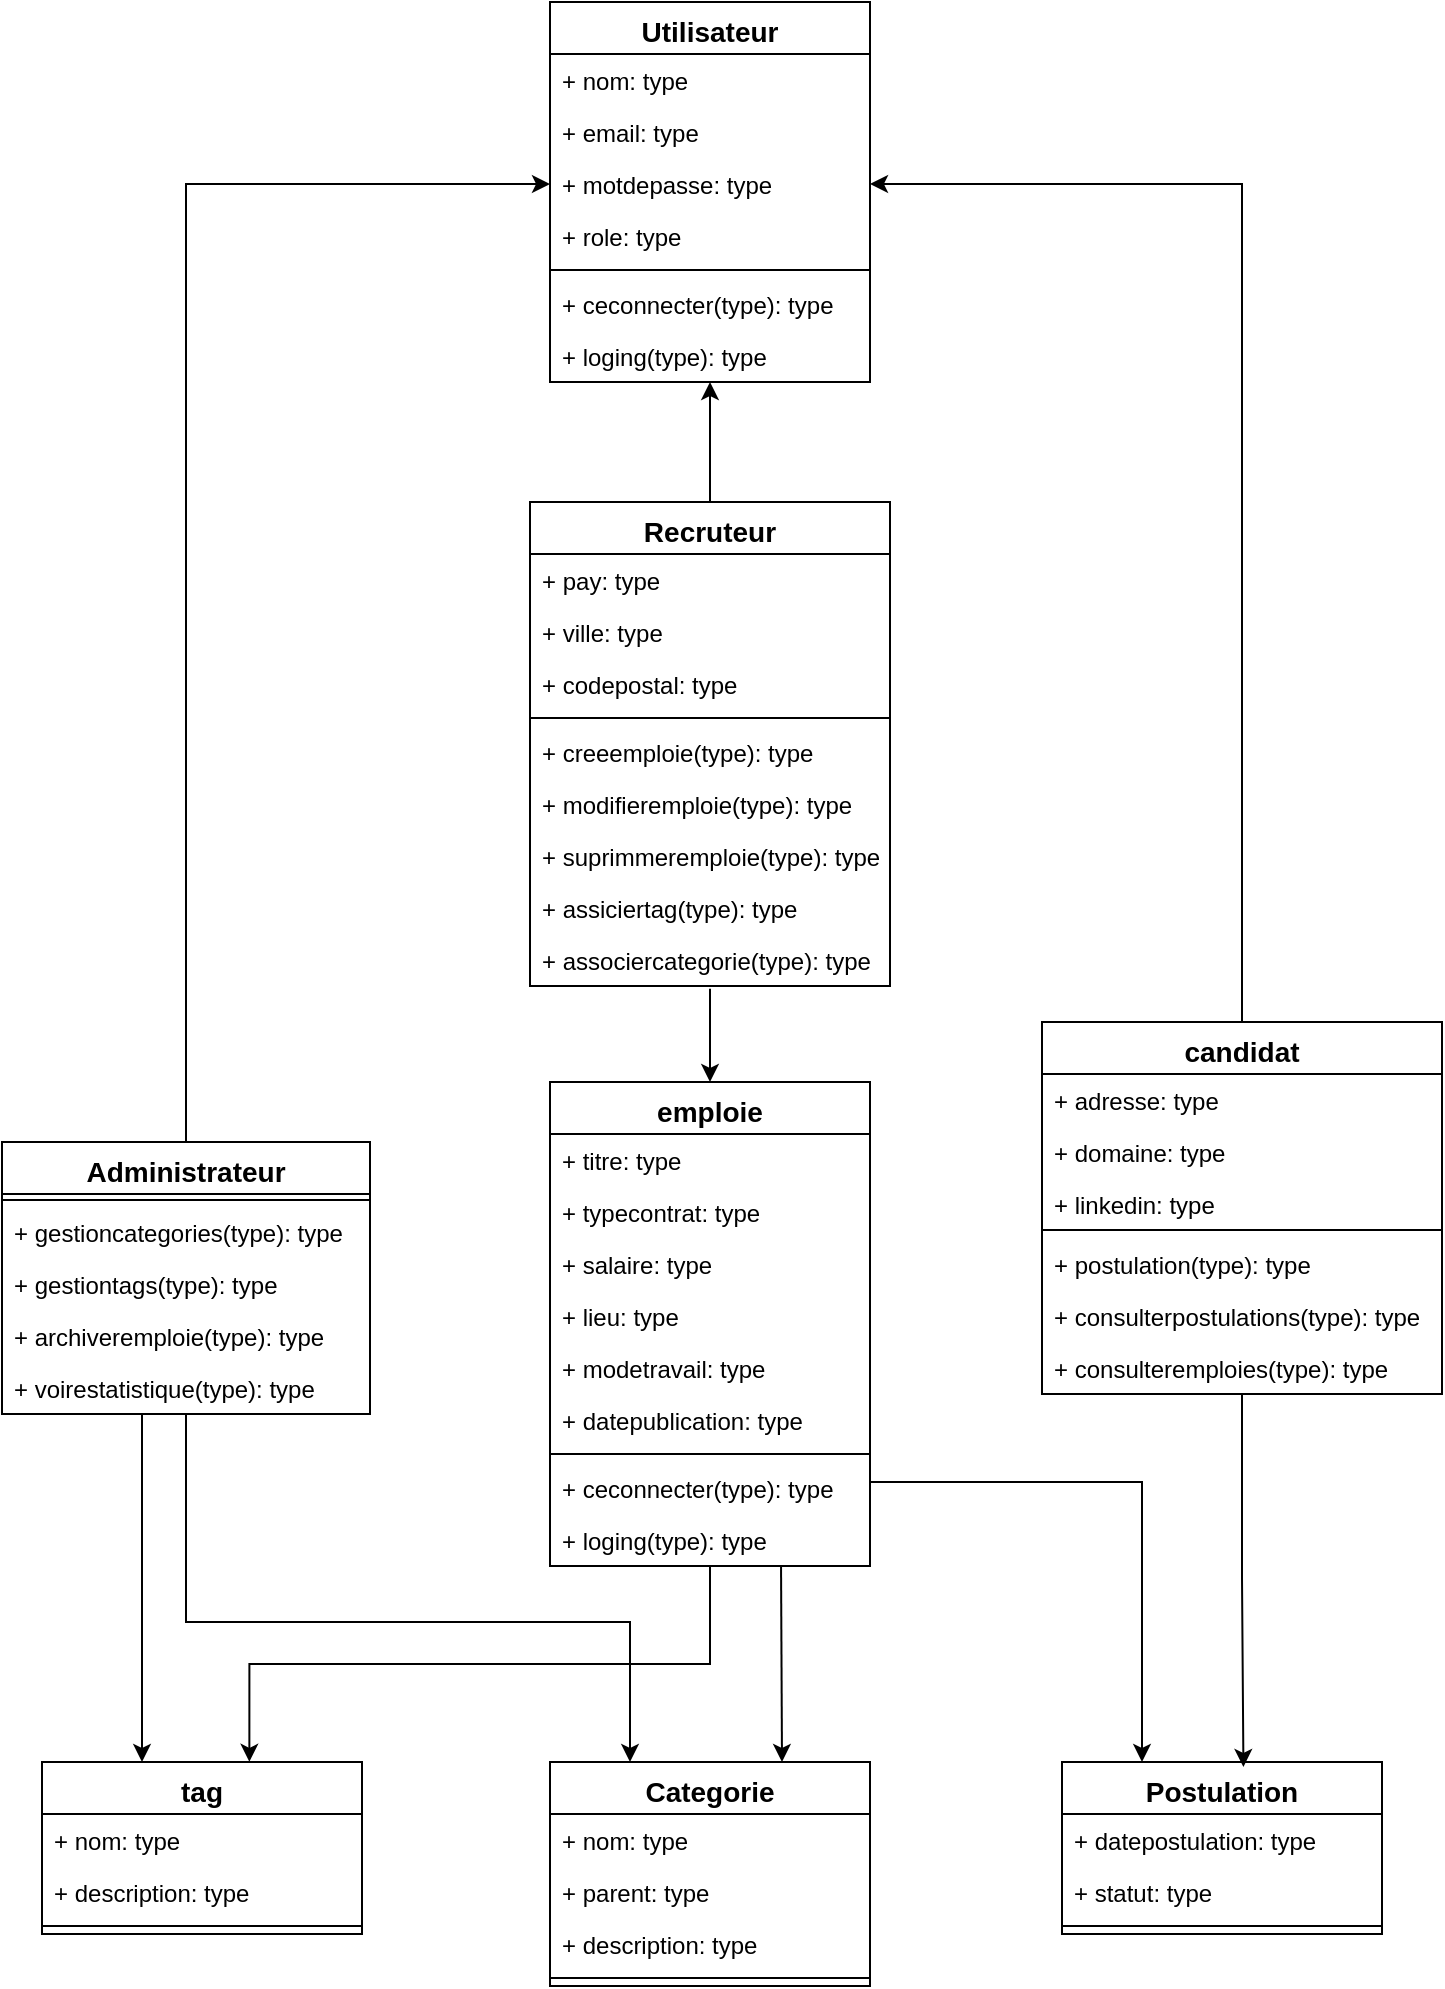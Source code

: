 <mxfile version="26.0.2">
  <diagram id="C5RBs43oDa-KdzZeNtuy" name="Page-1">
    <mxGraphModel dx="1518" dy="624" grid="1" gridSize="10" guides="1" tooltips="1" connect="1" arrows="1" fold="1" page="1" pageScale="1" pageWidth="827" pageHeight="1169" math="0" shadow="0">
      <root>
        <mxCell id="WIyWlLk6GJQsqaUBKTNV-0" />
        <mxCell id="WIyWlLk6GJQsqaUBKTNV-1" parent="WIyWlLk6GJQsqaUBKTNV-0" />
        <mxCell id="IBSQAU1vM00DICBWO_Ty-4" value="&lt;font style=&quot;font-size: 14px;&quot;&gt;Utilisateur&lt;/font&gt;" style="swimlane;fontStyle=1;align=center;verticalAlign=top;childLayout=stackLayout;horizontal=1;startSize=26;horizontalStack=0;resizeParent=1;resizeParentMax=0;resizeLast=0;collapsible=1;marginBottom=0;whiteSpace=wrap;html=1;" vertex="1" parent="WIyWlLk6GJQsqaUBKTNV-1">
          <mxGeometry x="334" y="60" width="160" height="190" as="geometry" />
        </mxCell>
        <mxCell id="IBSQAU1vM00DICBWO_Ty-5" value="+ nom: type" style="text;strokeColor=none;fillColor=none;align=left;verticalAlign=top;spacingLeft=4;spacingRight=4;overflow=hidden;rotatable=0;points=[[0,0.5],[1,0.5]];portConstraint=eastwest;whiteSpace=wrap;html=1;" vertex="1" parent="IBSQAU1vM00DICBWO_Ty-4">
          <mxGeometry y="26" width="160" height="26" as="geometry" />
        </mxCell>
        <mxCell id="IBSQAU1vM00DICBWO_Ty-14" value="+ email: type" style="text;strokeColor=none;fillColor=none;align=left;verticalAlign=top;spacingLeft=4;spacingRight=4;overflow=hidden;rotatable=0;points=[[0,0.5],[1,0.5]];portConstraint=eastwest;whiteSpace=wrap;html=1;" vertex="1" parent="IBSQAU1vM00DICBWO_Ty-4">
          <mxGeometry y="52" width="160" height="26" as="geometry" />
        </mxCell>
        <mxCell id="IBSQAU1vM00DICBWO_Ty-16" value="+ motdepasse: type" style="text;strokeColor=none;fillColor=none;align=left;verticalAlign=top;spacingLeft=4;spacingRight=4;overflow=hidden;rotatable=0;points=[[0,0.5],[1,0.5]];portConstraint=eastwest;whiteSpace=wrap;html=1;" vertex="1" parent="IBSQAU1vM00DICBWO_Ty-4">
          <mxGeometry y="78" width="160" height="26" as="geometry" />
        </mxCell>
        <mxCell id="IBSQAU1vM00DICBWO_Ty-15" value="+ role: type" style="text;strokeColor=none;fillColor=none;align=left;verticalAlign=top;spacingLeft=4;spacingRight=4;overflow=hidden;rotatable=0;points=[[0,0.5],[1,0.5]];portConstraint=eastwest;whiteSpace=wrap;html=1;" vertex="1" parent="IBSQAU1vM00DICBWO_Ty-4">
          <mxGeometry y="104" width="160" height="26" as="geometry" />
        </mxCell>
        <mxCell id="IBSQAU1vM00DICBWO_Ty-6" value="" style="line;strokeWidth=1;fillColor=none;align=left;verticalAlign=middle;spacingTop=-1;spacingLeft=3;spacingRight=3;rotatable=0;labelPosition=right;points=[];portConstraint=eastwest;strokeColor=inherit;" vertex="1" parent="IBSQAU1vM00DICBWO_Ty-4">
          <mxGeometry y="130" width="160" height="8" as="geometry" />
        </mxCell>
        <mxCell id="IBSQAU1vM00DICBWO_Ty-7" value="+ ceconnecter(type): type" style="text;strokeColor=none;fillColor=none;align=left;verticalAlign=top;spacingLeft=4;spacingRight=4;overflow=hidden;rotatable=0;points=[[0,0.5],[1,0.5]];portConstraint=eastwest;whiteSpace=wrap;html=1;" vertex="1" parent="IBSQAU1vM00DICBWO_Ty-4">
          <mxGeometry y="138" width="160" height="26" as="geometry" />
        </mxCell>
        <mxCell id="IBSQAU1vM00DICBWO_Ty-12" value="+ loging(type): type" style="text;strokeColor=none;fillColor=none;align=left;verticalAlign=top;spacingLeft=4;spacingRight=4;overflow=hidden;rotatable=0;points=[[0,0.5],[1,0.5]];portConstraint=eastwest;whiteSpace=wrap;html=1;" vertex="1" parent="IBSQAU1vM00DICBWO_Ty-4">
          <mxGeometry y="164" width="160" height="26" as="geometry" />
        </mxCell>
        <mxCell id="IBSQAU1vM00DICBWO_Ty-20" value="&lt;span style=&quot;box-sizing: border-box; border: 0px solid; --tw-border-spacing-x: 0; --tw-border-spacing-y: 0; --tw-translate-x: 0; --tw-translate-y: 0; --tw-rotate: 0; --tw-skew-x: 0; --tw-skew-y: 0; --tw-scale-x: 1; --tw-scale-y: 1; --tw-pan-x: ; --tw-pan-y: ; --tw-pinch-zoom: ; --tw-scroll-snap-strictness: proximity; --tw-gradient-from-position: ; --tw-gradient-via-position: ; --tw-gradient-to-position: ; --tw-ordinal: ; --tw-slashed-zero: ; --tw-numeric-figure: ; --tw-numeric-spacing: ; --tw-numeric-fraction: ; --tw-ring-inset: ; --tw-ring-offset-width: 0px; --tw-ring-offset-color: light-dark(#fff, #000000); --tw-ring-color: light-dark(rgba(59,130,246,.5), #4c89ec); --tw-ring-offset-shadow: 0 0 #0000; --tw-ring-shadow: 0 0 #0000; --tw-shadow: 0 0 #0000; --tw-shadow-colored: 0 0 #0000; --tw-blur: ; --tw-brightness: ; --tw-contrast: ; --tw-grayscale: ; --tw-hue-rotate: ; --tw-invert: ; --tw-saturate: ; --tw-sepia: ; --tw-drop-shadow: ; --tw-backdrop-blur: ; --tw-backdrop-brightness: ; --tw-backdrop-contrast: ; --tw-backdrop-grayscale: ; --tw-backdrop-hue-rotate: ; --tw-backdrop-invert: ; --tw-backdrop-opacity: ; --tw-backdrop-saturate: ; --tw-backdrop-sepia: ; --tw-contain-size: ; --tw-contain-layout: ; --tw-contain-paint: ; --tw-contain-style: ; font-weight: bolder; font-family: &amp;quot;Nunito Sans&amp;quot;, sans-serif; font-size: 14px; text-align: start; white-space-collapse: preserve; background-color: rgb(255, 255, 255);&quot;&gt;Recruteur&lt;/span&gt;" style="swimlane;fontStyle=1;align=center;verticalAlign=top;childLayout=stackLayout;horizontal=1;startSize=26;horizontalStack=0;resizeParent=1;resizeParentMax=0;resizeLast=0;collapsible=1;marginBottom=0;whiteSpace=wrap;html=1;" vertex="1" parent="WIyWlLk6GJQsqaUBKTNV-1">
          <mxGeometry x="324" y="310" width="180" height="242" as="geometry" />
        </mxCell>
        <mxCell id="IBSQAU1vM00DICBWO_Ty-22" value="+ pay: type" style="text;strokeColor=none;fillColor=none;align=left;verticalAlign=top;spacingLeft=4;spacingRight=4;overflow=hidden;rotatable=0;points=[[0,0.5],[1,0.5]];portConstraint=eastwest;whiteSpace=wrap;html=1;" vertex="1" parent="IBSQAU1vM00DICBWO_Ty-20">
          <mxGeometry y="26" width="180" height="26" as="geometry" />
        </mxCell>
        <mxCell id="IBSQAU1vM00DICBWO_Ty-23" value="+ ville: type" style="text;strokeColor=none;fillColor=none;align=left;verticalAlign=top;spacingLeft=4;spacingRight=4;overflow=hidden;rotatable=0;points=[[0,0.5],[1,0.5]];portConstraint=eastwest;whiteSpace=wrap;html=1;" vertex="1" parent="IBSQAU1vM00DICBWO_Ty-20">
          <mxGeometry y="52" width="180" height="26" as="geometry" />
        </mxCell>
        <mxCell id="IBSQAU1vM00DICBWO_Ty-24" value="+ codepostal: type" style="text;strokeColor=none;fillColor=none;align=left;verticalAlign=top;spacingLeft=4;spacingRight=4;overflow=hidden;rotatable=0;points=[[0,0.5],[1,0.5]];portConstraint=eastwest;whiteSpace=wrap;html=1;" vertex="1" parent="IBSQAU1vM00DICBWO_Ty-20">
          <mxGeometry y="78" width="180" height="26" as="geometry" />
        </mxCell>
        <mxCell id="IBSQAU1vM00DICBWO_Ty-27" value="" style="line;strokeWidth=1;fillColor=none;align=left;verticalAlign=middle;spacingTop=-1;spacingLeft=3;spacingRight=3;rotatable=0;labelPosition=right;points=[];portConstraint=eastwest;strokeColor=inherit;" vertex="1" parent="IBSQAU1vM00DICBWO_Ty-20">
          <mxGeometry y="104" width="180" height="8" as="geometry" />
        </mxCell>
        <mxCell id="IBSQAU1vM00DICBWO_Ty-31" value="+ creeemploie(type): type" style="text;strokeColor=none;fillColor=none;align=left;verticalAlign=top;spacingLeft=4;spacingRight=4;overflow=hidden;rotatable=0;points=[[0,0.5],[1,0.5]];portConstraint=eastwest;whiteSpace=wrap;html=1;" vertex="1" parent="IBSQAU1vM00DICBWO_Ty-20">
          <mxGeometry y="112" width="180" height="26" as="geometry" />
        </mxCell>
        <mxCell id="IBSQAU1vM00DICBWO_Ty-30" value="+ modifieremploie(type): type" style="text;strokeColor=none;fillColor=none;align=left;verticalAlign=top;spacingLeft=4;spacingRight=4;overflow=hidden;rotatable=0;points=[[0,0.5],[1,0.5]];portConstraint=eastwest;whiteSpace=wrap;html=1;" vertex="1" parent="IBSQAU1vM00DICBWO_Ty-20">
          <mxGeometry y="138" width="180" height="26" as="geometry" />
        </mxCell>
        <mxCell id="IBSQAU1vM00DICBWO_Ty-32" value="+ suprimmeremploie(type): type" style="text;strokeColor=none;fillColor=none;align=left;verticalAlign=top;spacingLeft=4;spacingRight=4;overflow=hidden;rotatable=0;points=[[0,0.5],[1,0.5]];portConstraint=eastwest;whiteSpace=wrap;html=1;" vertex="1" parent="IBSQAU1vM00DICBWO_Ty-20">
          <mxGeometry y="164" width="180" height="26" as="geometry" />
        </mxCell>
        <mxCell id="IBSQAU1vM00DICBWO_Ty-28" value="+ assiciertag(type): type" style="text;strokeColor=none;fillColor=none;align=left;verticalAlign=top;spacingLeft=4;spacingRight=4;overflow=hidden;rotatable=0;points=[[0,0.5],[1,0.5]];portConstraint=eastwest;whiteSpace=wrap;html=1;" vertex="1" parent="IBSQAU1vM00DICBWO_Ty-20">
          <mxGeometry y="190" width="180" height="26" as="geometry" />
        </mxCell>
        <mxCell id="IBSQAU1vM00DICBWO_Ty-29" value="+ associercategorie(type): type" style="text;strokeColor=none;fillColor=none;align=left;verticalAlign=top;spacingLeft=4;spacingRight=4;overflow=hidden;rotatable=0;points=[[0,0.5],[1,0.5]];portConstraint=eastwest;whiteSpace=wrap;html=1;" vertex="1" parent="IBSQAU1vM00DICBWO_Ty-20">
          <mxGeometry y="216" width="180" height="26" as="geometry" />
        </mxCell>
        <mxCell id="IBSQAU1vM00DICBWO_Ty-33" value="&lt;span style=&quot;box-sizing: border-box; border: 0px solid; --tw-border-spacing-x: 0; --tw-border-spacing-y: 0; --tw-translate-x: 0; --tw-translate-y: 0; --tw-rotate: 0; --tw-skew-x: 0; --tw-skew-y: 0; --tw-scale-x: 1; --tw-scale-y: 1; --tw-pan-x: ; --tw-pan-y: ; --tw-pinch-zoom: ; --tw-scroll-snap-strictness: proximity; --tw-gradient-from-position: ; --tw-gradient-via-position: ; --tw-gradient-to-position: ; --tw-ordinal: ; --tw-slashed-zero: ; --tw-numeric-figure: ; --tw-numeric-spacing: ; --tw-numeric-fraction: ; --tw-ring-inset: ; --tw-ring-offset-width: 0px; --tw-ring-offset-color: light-dark(#fff, #000000); --tw-ring-color: light-dark(rgba(59,130,246,.5), #4c89ec); --tw-ring-offset-shadow: 0 0 #0000; --tw-ring-shadow: 0 0 #0000; --tw-shadow: 0 0 #0000; --tw-shadow-colored: 0 0 #0000; --tw-blur: ; --tw-brightness: ; --tw-contrast: ; --tw-grayscale: ; --tw-hue-rotate: ; --tw-invert: ; --tw-saturate: ; --tw-sepia: ; --tw-drop-shadow: ; --tw-backdrop-blur: ; --tw-backdrop-brightness: ; --tw-backdrop-contrast: ; --tw-backdrop-grayscale: ; --tw-backdrop-hue-rotate: ; --tw-backdrop-invert: ; --tw-backdrop-opacity: ; --tw-backdrop-saturate: ; --tw-backdrop-sepia: ; --tw-contain-size: ; --tw-contain-layout: ; --tw-contain-paint: ; --tw-contain-style: ; font-weight: bolder; font-family: &amp;quot;Nunito Sans&amp;quot;, sans-serif; font-size: 14px; text-align: start; white-space-collapse: preserve; background-color: rgb(255, 255, 255);&quot;&gt;candidat&lt;/span&gt;" style="swimlane;fontStyle=1;align=center;verticalAlign=top;childLayout=stackLayout;horizontal=1;startSize=26;horizontalStack=0;resizeParent=1;resizeParentMax=0;resizeLast=0;collapsible=1;marginBottom=0;whiteSpace=wrap;html=1;" vertex="1" parent="WIyWlLk6GJQsqaUBKTNV-1">
          <mxGeometry x="580" y="570" width="200" height="186" as="geometry" />
        </mxCell>
        <mxCell id="IBSQAU1vM00DICBWO_Ty-34" value="+ adresse: type" style="text;strokeColor=none;fillColor=none;align=left;verticalAlign=top;spacingLeft=4;spacingRight=4;overflow=hidden;rotatable=0;points=[[0,0.5],[1,0.5]];portConstraint=eastwest;whiteSpace=wrap;html=1;" vertex="1" parent="IBSQAU1vM00DICBWO_Ty-33">
          <mxGeometry y="26" width="200" height="26" as="geometry" />
        </mxCell>
        <mxCell id="IBSQAU1vM00DICBWO_Ty-35" value="+ domaine: type" style="text;strokeColor=none;fillColor=none;align=left;verticalAlign=top;spacingLeft=4;spacingRight=4;overflow=hidden;rotatable=0;points=[[0,0.5],[1,0.5]];portConstraint=eastwest;whiteSpace=wrap;html=1;" vertex="1" parent="IBSQAU1vM00DICBWO_Ty-33">
          <mxGeometry y="52" width="200" height="26" as="geometry" />
        </mxCell>
        <mxCell id="IBSQAU1vM00DICBWO_Ty-36" value="+ linkedin: type" style="text;strokeColor=none;fillColor=none;align=left;verticalAlign=top;spacingLeft=4;spacingRight=4;overflow=hidden;rotatable=0;points=[[0,0.5],[1,0.5]];portConstraint=eastwest;whiteSpace=wrap;html=1;" vertex="1" parent="IBSQAU1vM00DICBWO_Ty-33">
          <mxGeometry y="78" width="200" height="22" as="geometry" />
        </mxCell>
        <mxCell id="IBSQAU1vM00DICBWO_Ty-37" value="" style="line;strokeWidth=1;fillColor=none;align=left;verticalAlign=middle;spacingTop=-1;spacingLeft=3;spacingRight=3;rotatable=0;labelPosition=right;points=[];portConstraint=eastwest;strokeColor=inherit;" vertex="1" parent="IBSQAU1vM00DICBWO_Ty-33">
          <mxGeometry y="100" width="200" height="8" as="geometry" />
        </mxCell>
        <mxCell id="IBSQAU1vM00DICBWO_Ty-38" value="+ postulation(type): type" style="text;strokeColor=none;fillColor=none;align=left;verticalAlign=top;spacingLeft=4;spacingRight=4;overflow=hidden;rotatable=0;points=[[0,0.5],[1,0.5]];portConstraint=eastwest;whiteSpace=wrap;html=1;" vertex="1" parent="IBSQAU1vM00DICBWO_Ty-33">
          <mxGeometry y="108" width="200" height="26" as="geometry" />
        </mxCell>
        <mxCell id="IBSQAU1vM00DICBWO_Ty-108" value="+ consulterpostulations(type): type" style="text;strokeColor=none;fillColor=none;align=left;verticalAlign=top;spacingLeft=4;spacingRight=4;overflow=hidden;rotatable=0;points=[[0,0.5],[1,0.5]];portConstraint=eastwest;whiteSpace=wrap;html=1;" vertex="1" parent="IBSQAU1vM00DICBWO_Ty-33">
          <mxGeometry y="134" width="200" height="26" as="geometry" />
        </mxCell>
        <mxCell id="IBSQAU1vM00DICBWO_Ty-109" value="+ consulteremploies(type): type" style="text;strokeColor=none;fillColor=none;align=left;verticalAlign=top;spacingLeft=4;spacingRight=4;overflow=hidden;rotatable=0;points=[[0,0.5],[1,0.5]];portConstraint=eastwest;whiteSpace=wrap;html=1;" vertex="1" parent="IBSQAU1vM00DICBWO_Ty-33">
          <mxGeometry y="160" width="200" height="26" as="geometry" />
        </mxCell>
        <mxCell id="IBSQAU1vM00DICBWO_Ty-104" style="edgeStyle=orthogonalEdgeStyle;rounded=0;orthogonalLoop=1;jettySize=auto;html=1;exitX=0.5;exitY=1;exitDx=0;exitDy=0;entryX=0.25;entryY=0;entryDx=0;entryDy=0;" edge="1" parent="WIyWlLk6GJQsqaUBKTNV-1" source="IBSQAU1vM00DICBWO_Ty-43" target="IBSQAU1vM00DICBWO_Ty-67">
          <mxGeometry relative="1" as="geometry">
            <Array as="points">
              <mxPoint x="152" y="870" />
              <mxPoint x="374" y="870" />
            </Array>
          </mxGeometry>
        </mxCell>
        <mxCell id="IBSQAU1vM00DICBWO_Ty-43" value="&lt;span style=&quot;box-sizing: border-box; border: 0px solid; --tw-border-spacing-x: 0; --tw-border-spacing-y: 0; --tw-translate-x: 0; --tw-translate-y: 0; --tw-rotate: 0; --tw-skew-x: 0; --tw-skew-y: 0; --tw-scale-x: 1; --tw-scale-y: 1; --tw-pan-x: ; --tw-pan-y: ; --tw-pinch-zoom: ; --tw-scroll-snap-strictness: proximity; --tw-gradient-from-position: ; --tw-gradient-via-position: ; --tw-gradient-to-position: ; --tw-ordinal: ; --tw-slashed-zero: ; --tw-numeric-figure: ; --tw-numeric-spacing: ; --tw-numeric-fraction: ; --tw-ring-inset: ; --tw-ring-offset-width: 0px; --tw-ring-offset-color: #fff; --tw-ring-color: rgba(59,130,246,.5); --tw-ring-offset-shadow: 0 0 #0000; --tw-ring-shadow: 0 0 #0000; --tw-shadow: 0 0 #0000; --tw-shadow-colored: 0 0 #0000; --tw-blur: ; --tw-brightness: ; --tw-contrast: ; --tw-grayscale: ; --tw-hue-rotate: ; --tw-invert: ; --tw-saturate: ; --tw-sepia: ; --tw-drop-shadow: ; --tw-backdrop-blur: ; --tw-backdrop-brightness: ; --tw-backdrop-contrast: ; --tw-backdrop-grayscale: ; --tw-backdrop-hue-rotate: ; --tw-backdrop-invert: ; --tw-backdrop-opacity: ; --tw-backdrop-saturate: ; --tw-backdrop-sepia: ; --tw-contain-size: ; --tw-contain-layout: ; --tw-contain-paint: ; --tw-contain-style: ; font-weight: bolder; font-family: &amp;quot;Nunito Sans&amp;quot;, sans-serif; font-size: 14px; text-align: start; white-space-collapse: preserve; background-color: rgb(255, 255, 255);&quot;&gt;Administrateur&lt;/span&gt;" style="swimlane;fontStyle=1;align=center;verticalAlign=top;childLayout=stackLayout;horizontal=1;startSize=26;horizontalStack=0;resizeParent=1;resizeParentMax=0;resizeLast=0;collapsible=1;marginBottom=0;whiteSpace=wrap;html=1;" vertex="1" parent="WIyWlLk6GJQsqaUBKTNV-1">
          <mxGeometry x="60" y="630" width="184" height="136" as="geometry" />
        </mxCell>
        <mxCell id="IBSQAU1vM00DICBWO_Ty-47" value="" style="line;strokeWidth=1;fillColor=none;align=left;verticalAlign=middle;spacingTop=-1;spacingLeft=3;spacingRight=3;rotatable=0;labelPosition=right;points=[];portConstraint=eastwest;strokeColor=inherit;" vertex="1" parent="IBSQAU1vM00DICBWO_Ty-43">
          <mxGeometry y="26" width="184" height="6" as="geometry" />
        </mxCell>
        <mxCell id="IBSQAU1vM00DICBWO_Ty-48" value="+ gestioncategories(type): type" style="text;strokeColor=none;fillColor=none;align=left;verticalAlign=top;spacingLeft=4;spacingRight=4;overflow=hidden;rotatable=0;points=[[0,0.5],[1,0.5]];portConstraint=eastwest;whiteSpace=wrap;html=1;" vertex="1" parent="IBSQAU1vM00DICBWO_Ty-43">
          <mxGeometry y="32" width="184" height="26" as="geometry" />
        </mxCell>
        <mxCell id="IBSQAU1vM00DICBWO_Ty-49" value="+ gestiontags(type): type" style="text;strokeColor=none;fillColor=none;align=left;verticalAlign=top;spacingLeft=4;spacingRight=4;overflow=hidden;rotatable=0;points=[[0,0.5],[1,0.5]];portConstraint=eastwest;whiteSpace=wrap;html=1;" vertex="1" parent="IBSQAU1vM00DICBWO_Ty-43">
          <mxGeometry y="58" width="184" height="26" as="geometry" />
        </mxCell>
        <mxCell id="IBSQAU1vM00DICBWO_Ty-50" value="+ archiveremploie(type): type" style="text;strokeColor=none;fillColor=none;align=left;verticalAlign=top;spacingLeft=4;spacingRight=4;overflow=hidden;rotatable=0;points=[[0,0.5],[1,0.5]];portConstraint=eastwest;whiteSpace=wrap;html=1;" vertex="1" parent="IBSQAU1vM00DICBWO_Ty-43">
          <mxGeometry y="84" width="184" height="26" as="geometry" />
        </mxCell>
        <mxCell id="IBSQAU1vM00DICBWO_Ty-95" value="+ voirestatistique(type): type" style="text;strokeColor=none;fillColor=none;align=left;verticalAlign=top;spacingLeft=4;spacingRight=4;overflow=hidden;rotatable=0;points=[[0,0.5],[1,0.5]];portConstraint=eastwest;whiteSpace=wrap;html=1;" vertex="1" parent="IBSQAU1vM00DICBWO_Ty-43">
          <mxGeometry y="110" width="184" height="26" as="geometry" />
        </mxCell>
        <mxCell id="IBSQAU1vM00DICBWO_Ty-67" value="&lt;span style=&quot;box-sizing: border-box; border: 0px solid; --tw-border-spacing-x: 0; --tw-border-spacing-y: 0; --tw-translate-x: 0; --tw-translate-y: 0; --tw-rotate: 0; --tw-skew-x: 0; --tw-skew-y: 0; --tw-scale-x: 1; --tw-scale-y: 1; --tw-pan-x: ; --tw-pan-y: ; --tw-pinch-zoom: ; --tw-scroll-snap-strictness: proximity; --tw-gradient-from-position: ; --tw-gradient-via-position: ; --tw-gradient-to-position: ; --tw-ordinal: ; --tw-slashed-zero: ; --tw-numeric-figure: ; --tw-numeric-spacing: ; --tw-numeric-fraction: ; --tw-ring-inset: ; --tw-ring-offset-width: 0px; --tw-ring-offset-color: light-dark(#fff, #000000); --tw-ring-color: light-dark(rgba(59,130,246,.5), #4c89ec); --tw-ring-offset-shadow: 0 0 #0000; --tw-ring-shadow: 0 0 #0000; --tw-shadow: 0 0 #0000; --tw-shadow-colored: 0 0 #0000; --tw-blur: ; --tw-brightness: ; --tw-contrast: ; --tw-grayscale: ; --tw-hue-rotate: ; --tw-invert: ; --tw-saturate: ; --tw-sepia: ; --tw-drop-shadow: ; --tw-backdrop-blur: ; --tw-backdrop-brightness: ; --tw-backdrop-contrast: ; --tw-backdrop-grayscale: ; --tw-backdrop-hue-rotate: ; --tw-backdrop-invert: ; --tw-backdrop-opacity: ; --tw-backdrop-saturate: ; --tw-backdrop-sepia: ; --tw-contain-size: ; --tw-contain-layout: ; --tw-contain-paint: ; --tw-contain-style: ; font-weight: bolder; font-family: &amp;quot;Nunito Sans&amp;quot;, sans-serif; font-size: 14px; text-align: start; white-space-collapse: preserve; background-color: rgb(255, 255, 255);&quot;&gt;Categorie&lt;/span&gt;" style="swimlane;fontStyle=1;align=center;verticalAlign=top;childLayout=stackLayout;horizontal=1;startSize=26;horizontalStack=0;resizeParent=1;resizeParentMax=0;resizeLast=0;collapsible=1;marginBottom=0;whiteSpace=wrap;html=1;" vertex="1" parent="WIyWlLk6GJQsqaUBKTNV-1">
          <mxGeometry x="334" y="940" width="160" height="112" as="geometry" />
        </mxCell>
        <mxCell id="IBSQAU1vM00DICBWO_Ty-68" value="+ nom: type" style="text;strokeColor=none;fillColor=none;align=left;verticalAlign=top;spacingLeft=4;spacingRight=4;overflow=hidden;rotatable=0;points=[[0,0.5],[1,0.5]];portConstraint=eastwest;whiteSpace=wrap;html=1;" vertex="1" parent="IBSQAU1vM00DICBWO_Ty-67">
          <mxGeometry y="26" width="160" height="26" as="geometry" />
        </mxCell>
        <mxCell id="IBSQAU1vM00DICBWO_Ty-69" value="+ parent: type" style="text;strokeColor=none;fillColor=none;align=left;verticalAlign=top;spacingLeft=4;spacingRight=4;overflow=hidden;rotatable=0;points=[[0,0.5],[1,0.5]];portConstraint=eastwest;whiteSpace=wrap;html=1;" vertex="1" parent="IBSQAU1vM00DICBWO_Ty-67">
          <mxGeometry y="52" width="160" height="26" as="geometry" />
        </mxCell>
        <mxCell id="IBSQAU1vM00DICBWO_Ty-70" value="+ description: type" style="text;strokeColor=none;fillColor=none;align=left;verticalAlign=top;spacingLeft=4;spacingRight=4;overflow=hidden;rotatable=0;points=[[0,0.5],[1,0.5]];portConstraint=eastwest;whiteSpace=wrap;html=1;" vertex="1" parent="IBSQAU1vM00DICBWO_Ty-67">
          <mxGeometry y="78" width="160" height="26" as="geometry" />
        </mxCell>
        <mxCell id="IBSQAU1vM00DICBWO_Ty-72" value="" style="line;strokeWidth=1;fillColor=none;align=left;verticalAlign=middle;spacingTop=-1;spacingLeft=3;spacingRight=3;rotatable=0;labelPosition=right;points=[];portConstraint=eastwest;strokeColor=inherit;" vertex="1" parent="IBSQAU1vM00DICBWO_Ty-67">
          <mxGeometry y="104" width="160" height="8" as="geometry" />
        </mxCell>
        <mxCell id="IBSQAU1vM00DICBWO_Ty-75" value="&lt;span style=&quot;box-sizing: border-box; border: 0px solid; --tw-border-spacing-x: 0; --tw-border-spacing-y: 0; --tw-translate-x: 0; --tw-translate-y: 0; --tw-rotate: 0; --tw-skew-x: 0; --tw-skew-y: 0; --tw-scale-x: 1; --tw-scale-y: 1; --tw-pan-x: ; --tw-pan-y: ; --tw-pinch-zoom: ; --tw-scroll-snap-strictness: proximity; --tw-gradient-from-position: ; --tw-gradient-via-position: ; --tw-gradient-to-position: ; --tw-ordinal: ; --tw-slashed-zero: ; --tw-numeric-figure: ; --tw-numeric-spacing: ; --tw-numeric-fraction: ; --tw-ring-inset: ; --tw-ring-offset-width: 0px; --tw-ring-offset-color: light-dark(#fff, #000000); --tw-ring-color: light-dark(rgba(59,130,246,.5), #4c89ec); --tw-ring-offset-shadow: 0 0 #0000; --tw-ring-shadow: 0 0 #0000; --tw-shadow: 0 0 #0000; --tw-shadow-colored: 0 0 #0000; --tw-blur: ; --tw-brightness: ; --tw-contrast: ; --tw-grayscale: ; --tw-hue-rotate: ; --tw-invert: ; --tw-saturate: ; --tw-sepia: ; --tw-drop-shadow: ; --tw-backdrop-blur: ; --tw-backdrop-brightness: ; --tw-backdrop-contrast: ; --tw-backdrop-grayscale: ; --tw-backdrop-hue-rotate: ; --tw-backdrop-invert: ; --tw-backdrop-opacity: ; --tw-backdrop-saturate: ; --tw-backdrop-sepia: ; --tw-contain-size: ; --tw-contain-layout: ; --tw-contain-paint: ; --tw-contain-style: ; font-weight: bolder; font-family: &amp;quot;Nunito Sans&amp;quot;, sans-serif; font-size: 14px; text-align: start; white-space-collapse: preserve; background-color: rgb(255, 255, 255);&quot;&gt;tag&lt;/span&gt;" style="swimlane;fontStyle=1;align=center;verticalAlign=top;childLayout=stackLayout;horizontal=1;startSize=26;horizontalStack=0;resizeParent=1;resizeParentMax=0;resizeLast=0;collapsible=1;marginBottom=0;whiteSpace=wrap;html=1;" vertex="1" parent="WIyWlLk6GJQsqaUBKTNV-1">
          <mxGeometry x="80" y="940" width="160" height="86" as="geometry" />
        </mxCell>
        <mxCell id="IBSQAU1vM00DICBWO_Ty-76" value="+ nom: type" style="text;strokeColor=none;fillColor=none;align=left;verticalAlign=top;spacingLeft=4;spacingRight=4;overflow=hidden;rotatable=0;points=[[0,0.5],[1,0.5]];portConstraint=eastwest;whiteSpace=wrap;html=1;" vertex="1" parent="IBSQAU1vM00DICBWO_Ty-75">
          <mxGeometry y="26" width="160" height="26" as="geometry" />
        </mxCell>
        <mxCell id="IBSQAU1vM00DICBWO_Ty-78" value="+ description: type" style="text;strokeColor=none;fillColor=none;align=left;verticalAlign=top;spacingLeft=4;spacingRight=4;overflow=hidden;rotatable=0;points=[[0,0.5],[1,0.5]];portConstraint=eastwest;whiteSpace=wrap;html=1;" vertex="1" parent="IBSQAU1vM00DICBWO_Ty-75">
          <mxGeometry y="52" width="160" height="26" as="geometry" />
        </mxCell>
        <mxCell id="IBSQAU1vM00DICBWO_Ty-79" value="" style="line;strokeWidth=1;fillColor=none;align=left;verticalAlign=middle;spacingTop=-1;spacingLeft=3;spacingRight=3;rotatable=0;labelPosition=right;points=[];portConstraint=eastwest;strokeColor=inherit;" vertex="1" parent="IBSQAU1vM00DICBWO_Ty-75">
          <mxGeometry y="78" width="160" height="8" as="geometry" />
        </mxCell>
        <mxCell id="IBSQAU1vM00DICBWO_Ty-80" value="&lt;font style=&quot;font-size: 14px;&quot;&gt;emploie&lt;/font&gt;" style="swimlane;fontStyle=1;align=center;verticalAlign=top;childLayout=stackLayout;horizontal=1;startSize=26;horizontalStack=0;resizeParent=1;resizeParentMax=0;resizeLast=0;collapsible=1;marginBottom=0;whiteSpace=wrap;html=1;" vertex="1" parent="WIyWlLk6GJQsqaUBKTNV-1">
          <mxGeometry x="334" y="600" width="160" height="242" as="geometry" />
        </mxCell>
        <mxCell id="IBSQAU1vM00DICBWO_Ty-81" value="+ titre: type" style="text;strokeColor=none;fillColor=none;align=left;verticalAlign=top;spacingLeft=4;spacingRight=4;overflow=hidden;rotatable=0;points=[[0,0.5],[1,0.5]];portConstraint=eastwest;whiteSpace=wrap;html=1;" vertex="1" parent="IBSQAU1vM00DICBWO_Ty-80">
          <mxGeometry y="26" width="160" height="26" as="geometry" />
        </mxCell>
        <mxCell id="IBSQAU1vM00DICBWO_Ty-82" value="+ typecontrat: type" style="text;strokeColor=none;fillColor=none;align=left;verticalAlign=top;spacingLeft=4;spacingRight=4;overflow=hidden;rotatable=0;points=[[0,0.5],[1,0.5]];portConstraint=eastwest;whiteSpace=wrap;html=1;" vertex="1" parent="IBSQAU1vM00DICBWO_Ty-80">
          <mxGeometry y="52" width="160" height="26" as="geometry" />
        </mxCell>
        <mxCell id="IBSQAU1vM00DICBWO_Ty-83" value="+ salaire: type" style="text;strokeColor=none;fillColor=none;align=left;verticalAlign=top;spacingLeft=4;spacingRight=4;overflow=hidden;rotatable=0;points=[[0,0.5],[1,0.5]];portConstraint=eastwest;whiteSpace=wrap;html=1;" vertex="1" parent="IBSQAU1vM00DICBWO_Ty-80">
          <mxGeometry y="78" width="160" height="26" as="geometry" />
        </mxCell>
        <mxCell id="IBSQAU1vM00DICBWO_Ty-84" value="+ lieu: type" style="text;strokeColor=none;fillColor=none;align=left;verticalAlign=top;spacingLeft=4;spacingRight=4;overflow=hidden;rotatable=0;points=[[0,0.5],[1,0.5]];portConstraint=eastwest;whiteSpace=wrap;html=1;" vertex="1" parent="IBSQAU1vM00DICBWO_Ty-80">
          <mxGeometry y="104" width="160" height="26" as="geometry" />
        </mxCell>
        <mxCell id="IBSQAU1vM00DICBWO_Ty-88" value="+ modetravail: type" style="text;strokeColor=none;fillColor=none;align=left;verticalAlign=top;spacingLeft=4;spacingRight=4;overflow=hidden;rotatable=0;points=[[0,0.5],[1,0.5]];portConstraint=eastwest;whiteSpace=wrap;html=1;" vertex="1" parent="IBSQAU1vM00DICBWO_Ty-80">
          <mxGeometry y="130" width="160" height="26" as="geometry" />
        </mxCell>
        <mxCell id="IBSQAU1vM00DICBWO_Ty-89" value="+ datepublication: type" style="text;strokeColor=none;fillColor=none;align=left;verticalAlign=top;spacingLeft=4;spacingRight=4;overflow=hidden;rotatable=0;points=[[0,0.5],[1,0.5]];portConstraint=eastwest;whiteSpace=wrap;html=1;" vertex="1" parent="IBSQAU1vM00DICBWO_Ty-80">
          <mxGeometry y="156" width="160" height="26" as="geometry" />
        </mxCell>
        <mxCell id="IBSQAU1vM00DICBWO_Ty-85" value="" style="line;strokeWidth=1;fillColor=none;align=left;verticalAlign=middle;spacingTop=-1;spacingLeft=3;spacingRight=3;rotatable=0;labelPosition=right;points=[];portConstraint=eastwest;strokeColor=inherit;" vertex="1" parent="IBSQAU1vM00DICBWO_Ty-80">
          <mxGeometry y="182" width="160" height="8" as="geometry" />
        </mxCell>
        <mxCell id="IBSQAU1vM00DICBWO_Ty-86" value="+ ceconnecter(type): type" style="text;strokeColor=none;fillColor=none;align=left;verticalAlign=top;spacingLeft=4;spacingRight=4;overflow=hidden;rotatable=0;points=[[0,0.5],[1,0.5]];portConstraint=eastwest;whiteSpace=wrap;html=1;" vertex="1" parent="IBSQAU1vM00DICBWO_Ty-80">
          <mxGeometry y="190" width="160" height="26" as="geometry" />
        </mxCell>
        <mxCell id="IBSQAU1vM00DICBWO_Ty-87" value="+ loging(type): type" style="text;strokeColor=none;fillColor=none;align=left;verticalAlign=top;spacingLeft=4;spacingRight=4;overflow=hidden;rotatable=0;points=[[0,0.5],[1,0.5]];portConstraint=eastwest;whiteSpace=wrap;html=1;" vertex="1" parent="IBSQAU1vM00DICBWO_Ty-80">
          <mxGeometry y="216" width="160" height="26" as="geometry" />
        </mxCell>
        <mxCell id="IBSQAU1vM00DICBWO_Ty-90" value="&lt;div style=&quot;text-align: start;&quot;&gt;&lt;span style=&quot;color: light-dark(rgb(0, 0, 0), rgb(255, 255, 255)); font-size: 14px; white-space-collapse: preserve; background-color: rgb(255, 255, 255);&quot;&gt;&lt;font face=&quot;Nunito Sans, sans-serif&quot;&gt;Postulation&lt;/font&gt;&lt;/span&gt;&lt;/div&gt;" style="swimlane;fontStyle=1;align=center;verticalAlign=top;childLayout=stackLayout;horizontal=1;startSize=26;horizontalStack=0;resizeParent=1;resizeParentMax=0;resizeLast=0;collapsible=1;marginBottom=0;whiteSpace=wrap;html=1;" vertex="1" parent="WIyWlLk6GJQsqaUBKTNV-1">
          <mxGeometry x="590" y="940" width="160" height="86" as="geometry" />
        </mxCell>
        <mxCell id="IBSQAU1vM00DICBWO_Ty-91" value="+ datepostulation: type" style="text;strokeColor=none;fillColor=none;align=left;verticalAlign=top;spacingLeft=4;spacingRight=4;overflow=hidden;rotatable=0;points=[[0,0.5],[1,0.5]];portConstraint=eastwest;whiteSpace=wrap;html=1;" vertex="1" parent="IBSQAU1vM00DICBWO_Ty-90">
          <mxGeometry y="26" width="160" height="26" as="geometry" />
        </mxCell>
        <mxCell id="IBSQAU1vM00DICBWO_Ty-92" value="+ statut: type" style="text;strokeColor=none;fillColor=none;align=left;verticalAlign=top;spacingLeft=4;spacingRight=4;overflow=hidden;rotatable=0;points=[[0,0.5],[1,0.5]];portConstraint=eastwest;whiteSpace=wrap;html=1;" vertex="1" parent="IBSQAU1vM00DICBWO_Ty-90">
          <mxGeometry y="52" width="160" height="26" as="geometry" />
        </mxCell>
        <mxCell id="IBSQAU1vM00DICBWO_Ty-94" value="" style="line;strokeWidth=1;fillColor=none;align=left;verticalAlign=middle;spacingTop=-1;spacingLeft=3;spacingRight=3;rotatable=0;labelPosition=right;points=[];portConstraint=eastwest;strokeColor=inherit;" vertex="1" parent="IBSQAU1vM00DICBWO_Ty-90">
          <mxGeometry y="78" width="160" height="8" as="geometry" />
        </mxCell>
        <mxCell id="IBSQAU1vM00DICBWO_Ty-96" value="" style="endArrow=classic;html=1;rounded=0;exitX=0.5;exitY=0;exitDx=0;exitDy=0;entryX=1;entryY=0.5;entryDx=0;entryDy=0;" edge="1" parent="WIyWlLk6GJQsqaUBKTNV-1" source="IBSQAU1vM00DICBWO_Ty-33" target="IBSQAU1vM00DICBWO_Ty-16">
          <mxGeometry width="50" height="50" relative="1" as="geometry">
            <mxPoint x="710" y="620" as="sourcePoint" />
            <mxPoint x="680" y="160" as="targetPoint" />
            <Array as="points">
              <mxPoint x="680" y="151" />
            </Array>
          </mxGeometry>
        </mxCell>
        <mxCell id="IBSQAU1vM00DICBWO_Ty-97" value="" style="endArrow=classic;html=1;rounded=0;exitX=0.5;exitY=0;exitDx=0;exitDy=0;entryX=0;entryY=0.5;entryDx=0;entryDy=0;" edge="1" parent="WIyWlLk6GJQsqaUBKTNV-1" source="IBSQAU1vM00DICBWO_Ty-43" target="IBSQAU1vM00DICBWO_Ty-16">
          <mxGeometry width="50" height="50" relative="1" as="geometry">
            <mxPoint x="710" y="290" as="sourcePoint" />
            <mxPoint x="760" y="240" as="targetPoint" />
            <Array as="points">
              <mxPoint x="152" y="151" />
            </Array>
          </mxGeometry>
        </mxCell>
        <mxCell id="IBSQAU1vM00DICBWO_Ty-98" value="" style="endArrow=classic;html=1;rounded=0;exitX=0.5;exitY=0;exitDx=0;exitDy=0;" edge="1" parent="WIyWlLk6GJQsqaUBKTNV-1" source="IBSQAU1vM00DICBWO_Ty-20" target="IBSQAU1vM00DICBWO_Ty-12">
          <mxGeometry width="50" height="50" relative="1" as="geometry">
            <mxPoint x="710" y="290" as="sourcePoint" />
            <mxPoint x="760" y="240" as="targetPoint" />
          </mxGeometry>
        </mxCell>
        <mxCell id="IBSQAU1vM00DICBWO_Ty-99" value="" style="endArrow=classic;html=1;rounded=0;exitX=0.5;exitY=1.053;exitDx=0;exitDy=0;exitPerimeter=0;entryX=0.5;entryY=0;entryDx=0;entryDy=0;" edge="1" parent="WIyWlLk6GJQsqaUBKTNV-1" source="IBSQAU1vM00DICBWO_Ty-29" target="IBSQAU1vM00DICBWO_Ty-80">
          <mxGeometry width="50" height="50" relative="1" as="geometry">
            <mxPoint x="710" y="680" as="sourcePoint" />
            <mxPoint x="760" y="630" as="targetPoint" />
          </mxGeometry>
        </mxCell>
        <mxCell id="IBSQAU1vM00DICBWO_Ty-100" value="" style="endArrow=classic;html=1;rounded=0;entryX=0.5;entryY=0;entryDx=0;entryDy=0;exitX=0.722;exitY=1.011;exitDx=0;exitDy=0;exitPerimeter=0;" edge="1" parent="WIyWlLk6GJQsqaUBKTNV-1" source="IBSQAU1vM00DICBWO_Ty-87">
          <mxGeometry width="50" height="50" relative="1" as="geometry">
            <mxPoint x="450" y="850" as="sourcePoint" />
            <mxPoint x="450" y="940" as="targetPoint" />
          </mxGeometry>
        </mxCell>
        <mxCell id="IBSQAU1vM00DICBWO_Ty-103" style="edgeStyle=orthogonalEdgeStyle;rounded=0;orthogonalLoop=1;jettySize=auto;html=1;exitX=0.5;exitY=1;exitDx=0;exitDy=0;" edge="1" parent="WIyWlLk6GJQsqaUBKTNV-1">
          <mxGeometry relative="1" as="geometry">
            <mxPoint x="130" y="766" as="sourcePoint" />
            <mxPoint x="130" y="940" as="targetPoint" />
          </mxGeometry>
        </mxCell>
        <mxCell id="IBSQAU1vM00DICBWO_Ty-105" style="edgeStyle=orthogonalEdgeStyle;rounded=0;orthogonalLoop=1;jettySize=auto;html=1;exitX=0.5;exitY=1;exitDx=0;exitDy=0;entryX=0.648;entryY=-0.001;entryDx=0;entryDy=0;entryPerimeter=0;" edge="1" parent="WIyWlLk6GJQsqaUBKTNV-1" source="IBSQAU1vM00DICBWO_Ty-80" target="IBSQAU1vM00DICBWO_Ty-75">
          <mxGeometry relative="1" as="geometry" />
        </mxCell>
        <mxCell id="IBSQAU1vM00DICBWO_Ty-106" style="edgeStyle=orthogonalEdgeStyle;rounded=0;orthogonalLoop=1;jettySize=auto;html=1;exitX=0.5;exitY=1;exitDx=0;exitDy=0;entryX=0.567;entryY=0.029;entryDx=0;entryDy=0;entryPerimeter=0;" edge="1" parent="WIyWlLk6GJQsqaUBKTNV-1" source="IBSQAU1vM00DICBWO_Ty-33" target="IBSQAU1vM00DICBWO_Ty-90">
          <mxGeometry relative="1" as="geometry" />
        </mxCell>
        <mxCell id="IBSQAU1vM00DICBWO_Ty-107" style="edgeStyle=orthogonalEdgeStyle;rounded=0;orthogonalLoop=1;jettySize=auto;html=1;exitX=1;exitY=0.5;exitDx=0;exitDy=0;entryX=0.25;entryY=0;entryDx=0;entryDy=0;" edge="1" parent="WIyWlLk6GJQsqaUBKTNV-1" source="IBSQAU1vM00DICBWO_Ty-89" target="IBSQAU1vM00DICBWO_Ty-90">
          <mxGeometry relative="1" as="geometry">
            <Array as="points">
              <mxPoint x="494" y="800" />
              <mxPoint x="630" y="800" />
            </Array>
          </mxGeometry>
        </mxCell>
      </root>
    </mxGraphModel>
  </diagram>
</mxfile>
